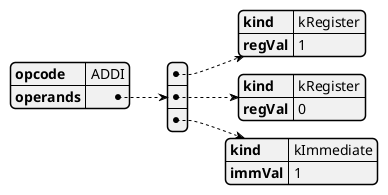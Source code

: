 @startjson

{
    "opcode": "ADDI",
    "operands" : [
        {
            "kind" : "kRegister",
            "regVal" : 1
        },
        {
            "kind" : "kRegister",
            "regVal" : 0
        },
        {
            "kind" : "kImmediate",
            "immVal" : 1
        }
    ]
}

@endjson
